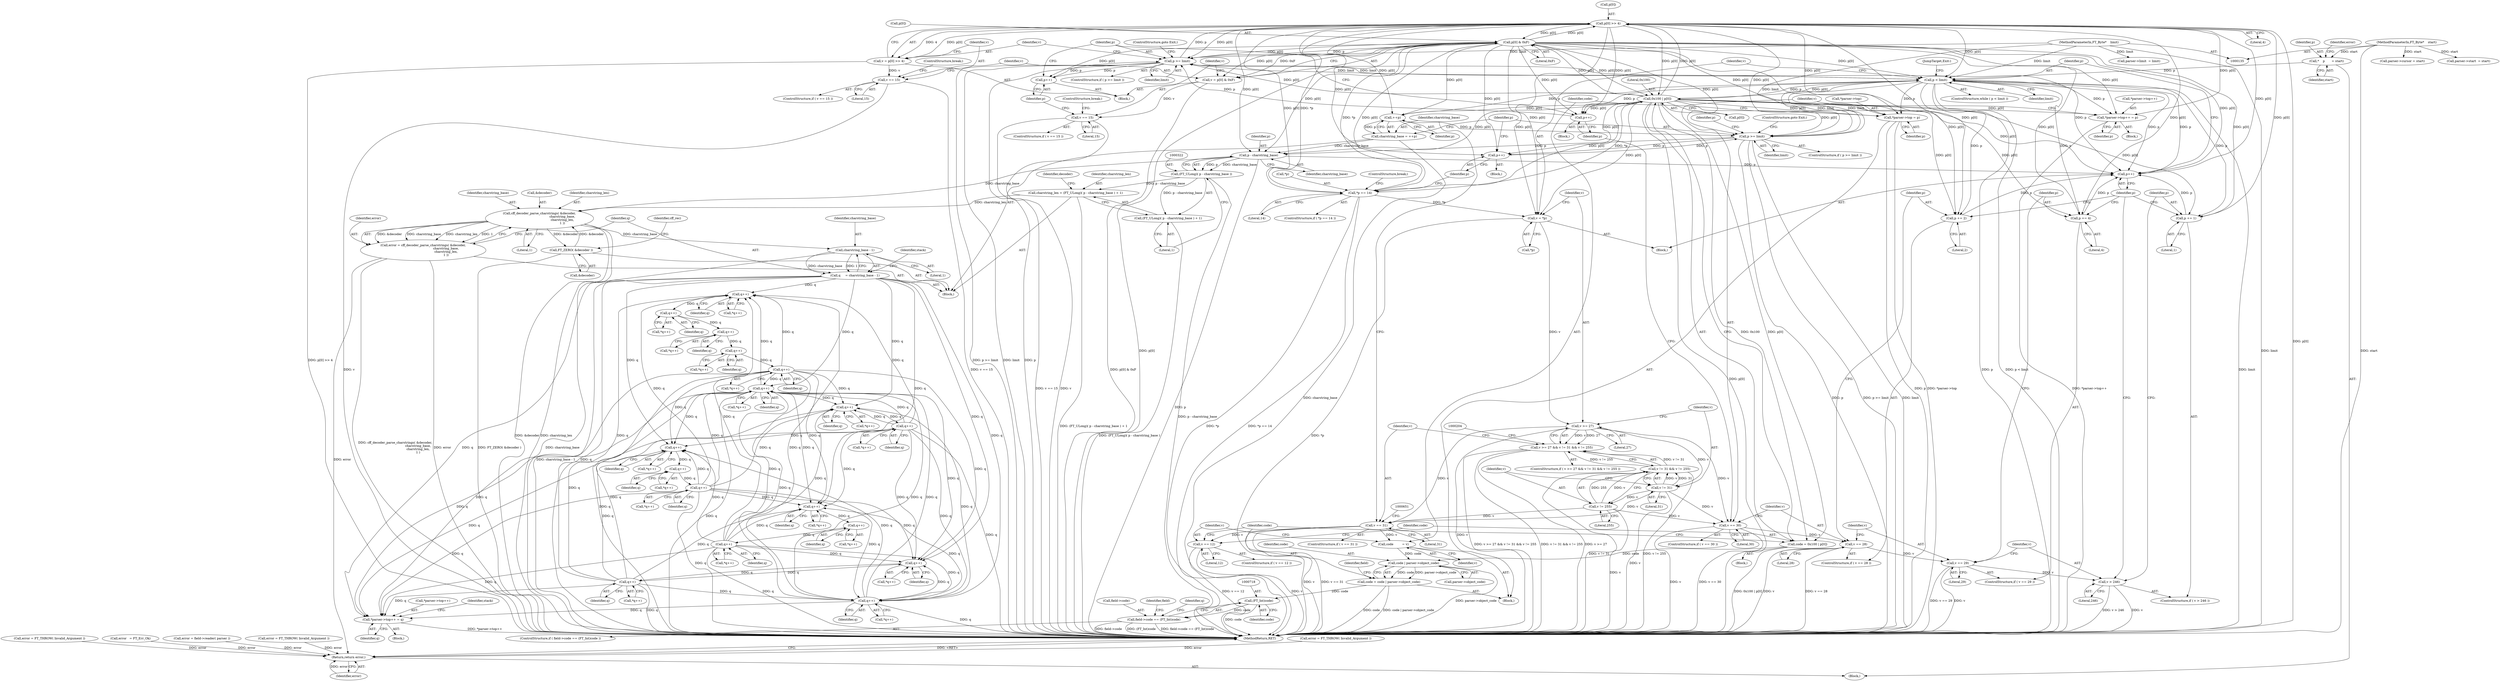 digraph "0_savannah_beecf80a6deecbaf5d264d4f864451bde4fe98b8@pointer" {
"1000239" [label="(Call,p[0] >> 4)"];
"1000251" [label="(Call,p[0] & 0xF)"];
"1000239" [label="(Call,p[0] >> 4)"];
"1000233" [label="(Call,p >= limit)"];
"1000261" [label="(Call,p++)"];
"1000690" [label="(Call,0x100 | p[0])"];
"1000311" [label="(Call,*p == 14)"];
"1000179" [label="(Call,p < limit)"];
"1000141" [label="(Call,*    p       = start)"];
"1000137" [label="(MethodParameterIn,FT_Byte*    start)"];
"1001003" [label="(Call,p++)"];
"1000284" [label="(Call,p += 1)"];
"1000268" [label="(Call,p += 2)"];
"1000323" [label="(Call,p - charstring_base)"];
"1000306" [label="(Call,p >= limit)"];
"1000301" [label="(Call,++p)"];
"1000316" [label="(Call,p++)"];
"1000138" [label="(MethodParameterIn,FT_Byte*    limit)"];
"1000299" [label="(Call,charstring_base = ++p)"];
"1000276" [label="(Call,p += 4)"];
"1000228" [label="(Call,p++)"];
"1000216" [label="(Call,*parser->top++ = p)"];
"1000184" [label="(Call,v = *p)"];
"1000190" [label="(Call,v >= 27)"];
"1000189" [label="(Call,v >= 27 && v != 31 && v != 255)"];
"1000194" [label="(Call,v != 31)"];
"1000193" [label="(Call,v != 31 && v != 255)"];
"1000197" [label="(Call,v != 255)"];
"1000224" [label="(Call,v == 30)"];
"1000265" [label="(Call,v == 28)"];
"1000273" [label="(Call,v == 29)"];
"1000281" [label="(Call,v > 246)"];
"1000289" [label="(Call,v == 31)"];
"1000680" [label="(Call,code         = v)"];
"1000697" [label="(Call,code | parser->object_code)"];
"1000695" [label="(Call,code = code | parser->object_code)"];
"1000717" [label="(Call,(FT_Int)code)"];
"1000713" [label="(Call,field->code == (FT_Int)code)"];
"1000684" [label="(Call,v == 12)"];
"1000237" [label="(Call,v = p[0] >> 4)"];
"1000245" [label="(Call,v == 15)"];
"1000249" [label="(Call,v = p[0] & 0xF)"];
"1000257" [label="(Call,v == 15)"];
"1000321" [label="(Call,(FT_ULong)( p - charstring_base ))"];
"1000318" [label="(Call,charstring_len = (FT_ULong)( p - charstring_base ) + 1)"];
"1000363" [label="(Call,cff_decoder_parse_charstrings( &decoder,\n                                               charstring_base,\n                                               charstring_len,\n                                               1 ))"];
"1000327" [label="(Call,FT_ZERO( &decoder ))"];
"1000361" [label="(Call,error = cff_decoder_parse_charstrings( &decoder,\n                                               charstring_base,\n                                               charstring_len,\n                                               1 ))"];
"1001006" [label="(Return,return error;)"];
"1000371" [label="(Call,charstring_base - 1)"];
"1000369" [label="(Call,q     = charstring_base - 1)"];
"1000403" [label="(Call,*parser->top++ = q)"];
"1000452" [label="(Call,q++)"];
"1000457" [label="(Call,q++)"];
"1000466" [label="(Call,q++)"];
"1000475" [label="(Call,q++)"];
"1000484" [label="(Call,q++)"];
"1000503" [label="(Call,q++)"];
"1000518" [label="(Call,q++)"];
"1000531" [label="(Call,q++)"];
"1000550" [label="(Call,q++)"];
"1000555" [label="(Call,q++)"];
"1000564" [label="(Call,q++)"];
"1000579" [label="(Call,q++)"];
"1000594" [label="(Call,q++)"];
"1000607" [label="(Call,q++)"];
"1000620" [label="(Call,q++)"];
"1000625" [label="(Call,q++)"];
"1000634" [label="(Call,q++)"];
"1000320" [label="(Call,(FT_ULong)( p - charstring_base ) + 1)"];
"1000674" [label="(Call,*parser->top = p)"];
"1000688" [label="(Call,code = 0x100 | p[0])"];
"1000249" [label="(Call,v = p[0] & 0xF)"];
"1000189" [label="(Call,v >= 27 && v != 31 && v != 255)"];
"1000265" [label="(Call,v == 28)"];
"1000519" [label="(Identifier,q)"];
"1000326" [label="(Literal,1)"];
"1000274" [label="(Identifier,v)"];
"1000453" [label="(Identifier,q)"];
"1000699" [label="(Call,parser->object_code)"];
"1000681" [label="(Identifier,code)"];
"1001007" [label="(Identifier,error)"];
"1000308" [label="(Identifier,limit)"];
"1000199" [label="(Literal,255)"];
"1000243" [label="(Literal,4)"];
"1000235" [label="(Identifier,limit)"];
"1000197" [label="(Call,v != 255)"];
"1000288" [label="(ControlStructure,if ( v == 31 ))"];
"1000371" [label="(Call,charstring_base - 1)"];
"1000375" [label="(Identifier,stack)"];
"1000286" [label="(Literal,1)"];
"1000180" [label="(Identifier,p)"];
"1000595" [label="(Identifier,q)"];
"1000475" [label="(Call,q++)"];
"1000551" [label="(Identifier,q)"];
"1000451" [label="(Call,*q++)"];
"1000680" [label="(Call,code         = v)"];
"1000686" [label="(Literal,12)"];
"1000362" [label="(Identifier,error)"];
"1000363" [label="(Call,cff_decoder_parse_charstrings( &decoder,\n                                               charstring_base,\n                                               charstring_len,\n                                               1 ))"];
"1000191" [label="(Identifier,v)"];
"1000304" [label="(Block,)"];
"1000555" [label="(Call,q++)"];
"1000137" [label="(MethodParameterIn,FT_Byte*    start)"];
"1000684" [label="(Call,v == 12)"];
"1000691" [label="(Literal,0x100)"];
"1000635" [label="(Identifier,q)"];
"1000485" [label="(Identifier,q)"];
"1000675" [label="(Call,*parser->top)"];
"1000713" [label="(Call,field->code == (FT_Int)code)"];
"1000532" [label="(Identifier,q)"];
"1000313" [label="(Identifier,p)"];
"1000594" [label="(Call,q++)"];
"1000403" [label="(Call,*parser->top++ = q)"];
"1000139" [label="(Block,)"];
"1000608" [label="(Identifier,q)"];
"1000712" [label="(ControlStructure,if ( field->code == (FT_Int)code ))"];
"1000688" [label="(Call,code = 0x100 | p[0])"];
"1000314" [label="(Literal,14)"];
"1000309" [label="(ControlStructure,goto Exit;)"];
"1000517" [label="(Call,*q++)"];
"1000188" [label="(ControlStructure,if ( v >= 27 && v != 31 && v != 255 ))"];
"1000290" [label="(Identifier,v)"];
"1000285" [label="(Identifier,p)"];
"1000361" [label="(Call,error = cff_decoder_parse_charstrings( &decoder,\n                                               charstring_base,\n                                               charstring_len,\n                                               1 ))"];
"1000226" [label="(Literal,30)"];
"1000307" [label="(Identifier,p)"];
"1000466" [label="(Call,q++)"];
"1000625" [label="(Call,q++)"];
"1000683" [label="(ControlStructure,if ( v == 12 ))"];
"1000277" [label="(Identifier,p)"];
"1000502" [label="(Call,*q++)"];
"1000504" [label="(Identifier,q)"];
"1000530" [label="(Call,*q++)"];
"1000620" [label="(Call,q++)"];
"1000182" [label="(Block,)"];
"1000302" [label="(Identifier,p)"];
"1000179" [label="(Call,p < limit)"];
"1000634" [label="(Call,q++)"];
"1000232" [label="(ControlStructure,if ( p >= limit ))"];
"1000266" [label="(Identifier,v)"];
"1000565" [label="(Identifier,q)"];
"1000275" [label="(Literal,29)"];
"1000256" [label="(ControlStructure,if ( v == 15 ))"];
"1000311" [label="(Call,*p == 14)"];
"1000236" [label="(ControlStructure,goto Exit;)"];
"1000178" [label="(ControlStructure,while ( p < limit ))"];
"1000413" [label="(Identifier,stack)"];
"1000319" [label="(Identifier,charstring_len)"];
"1000255" [label="(Literal,0xF)"];
"1000323" [label="(Call,p - charstring_base)"];
"1000173" [label="(Call,parser->cursor = start)"];
"1001009" [label="(Call,error = FT_THROW( Invalid_Argument ))"];
"1000531" [label="(Call,q++)"];
"1000483" [label="(Call,*q++)"];
"1001026" [label="(MethodReturn,RET)"];
"1000370" [label="(Identifier,q)"];
"1000687" [label="(Block,)"];
"1000227" [label="(Block,)"];
"1000216" [label="(Call,*parser->top++ = p)"];
"1000200" [label="(Block,)"];
"1000366" [label="(Identifier,charstring_base)"];
"1000550" [label="(Call,q++)"];
"1000246" [label="(Identifier,v)"];
"1000238" [label="(Identifier,v)"];
"1000224" [label="(Call,v == 30)"];
"1000231" [label="(Block,)"];
"1000222" [label="(Identifier,p)"];
"1000217" [label="(Call,*parser->top++)"];
"1000259" [label="(Literal,15)"];
"1000607" [label="(Call,q++)"];
"1000633" [label="(Call,*q++)"];
"1000697" [label="(Call,code | parser->object_code)"];
"1000280" [label="(ControlStructure,if ( v > 246 ))"];
"1000674" [label="(Call,*parser->top = p)"];
"1000682" [label="(Identifier,v)"];
"1000234" [label="(Identifier,p)"];
"1000329" [label="(Identifier,decoder)"];
"1000719" [label="(Identifier,code)"];
"1000593" [label="(Call,*q++)"];
"1000143" [label="(Identifier,start)"];
"1000710" [label="(Identifier,field)"];
"1000373" [label="(Literal,1)"];
"1000474" [label="(Call,*q++)"];
"1000292" [label="(Block,)"];
"1000695" [label="(Call,code = code | parser->object_code)"];
"1000324" [label="(Identifier,p)"];
"1001005" [label="(JumpTarget,Exit:)"];
"1000268" [label="(Call,p += 2)"];
"1000385" [label="(Block,)"];
"1000184" [label="(Call,v = *p)"];
"1000644" [label="(Block,)"];
"1000312" [label="(Call,*p)"];
"1000142" [label="(Identifier,p)"];
"1000580" [label="(Identifier,q)"];
"1000690" [label="(Call,0x100 | p[0])"];
"1000685" [label="(Identifier,v)"];
"1000244" [label="(ControlStructure,if ( v == 15 ))"];
"1000368" [label="(Literal,1)"];
"1000315" [label="(ControlStructure,break;)"];
"1000299" [label="(Call,charstring_base = ++p)"];
"1000237" [label="(Call,v = p[0] >> 4)"];
"1000332" [label="(Identifier,cff_rec)"];
"1000264" [label="(ControlStructure,if ( v == 28 ))"];
"1000579" [label="(Call,q++)"];
"1000696" [label="(Identifier,code)"];
"1000692" [label="(Call,p[0])"];
"1001004" [label="(Identifier,p)"];
"1000270" [label="(Literal,2)"];
"1000325" [label="(Identifier,charstring_base)"];
"1000564" [label="(Call,q++)"];
"1001015" [label="(Call,error = FT_THROW( Invalid_Argument ))"];
"1000578" [label="(Call,*q++)"];
"1000240" [label="(Call,p[0])"];
"1000141" [label="(Call,*    p       = start)"];
"1000193" [label="(Call,v != 31 && v != 255)"];
"1000276" [label="(Call,p += 4)"];
"1000328" [label="(Call,&decoder)"];
"1000300" [label="(Identifier,charstring_base)"];
"1000190" [label="(Call,v >= 27)"];
"1000186" [label="(Call,*p)"];
"1000320" [label="(Call,(FT_ULong)( p - charstring_base ) + 1)"];
"1000724" [label="(Identifier,q)"];
"1000257" [label="(Call,v == 15)"];
"1000457" [label="(Call,q++)"];
"1000272" [label="(ControlStructure,if ( v == 29 ))"];
"1000704" [label="(Identifier,field)"];
"1000626" [label="(Identifier,q)"];
"1000198" [label="(Identifier,v)"];
"1000239" [label="(Call,p[0] >> 4)"];
"1000192" [label="(Literal,27)"];
"1000310" [label="(ControlStructure,if ( *p == 14 ))"];
"1000195" [label="(Identifier,v)"];
"1001003" [label="(Call,p++)"];
"1000317" [label="(Identifier,p)"];
"1000185" [label="(Identifier,v)"];
"1000364" [label="(Call,&decoder)"];
"1000252" [label="(Call,p[0])"];
"1000233" [label="(Call,p >= limit)"];
"1000717" [label="(Call,(FT_Int)code)"];
"1000689" [label="(Identifier,code)"];
"1000316" [label="(Call,p++)"];
"1000248" [label="(ControlStructure,break;)"];
"1000624" [label="(Call,*q++)"];
"1000549" [label="(Call,*q++)"];
"1000146" [label="(Identifier,error)"];
"1000619" [label="(Call,*q++)"];
"1000305" [label="(ControlStructure,if ( p >= limit ))"];
"1000327" [label="(Call,FT_ZERO( &decoder ))"];
"1000452" [label="(Call,q++)"];
"1000503" [label="(Call,q++)"];
"1000556" [label="(Identifier,q)"];
"1000456" [label="(Call,*q++)"];
"1000283" [label="(Literal,246)"];
"1000247" [label="(Literal,15)"];
"1000476" [label="(Identifier,q)"];
"1000563" [label="(Call,*q++)"];
"1000138" [label="(MethodParameterIn,FT_Byte*    limit)"];
"1000267" [label="(Literal,28)"];
"1000145" [label="(Call,error   = FT_Err_Ok)"];
"1000291" [label="(Literal,31)"];
"1000163" [label="(Call,parser->start  = start)"];
"1000465" [label="(Call,*q++)"];
"1000223" [label="(ControlStructure,if ( v == 30 ))"];
"1000278" [label="(Literal,4)"];
"1000251" [label="(Call,p[0] & 0xF)"];
"1000554" [label="(Call,*q++)"];
"1000194" [label="(Call,v != 31)"];
"1000196" [label="(Literal,31)"];
"1000225" [label="(Identifier,v)"];
"1000714" [label="(Call,field->code)"];
"1000369" [label="(Call,q     = charstring_base - 1)"];
"1000284" [label="(Call,p += 1)"];
"1000258" [label="(Identifier,v)"];
"1001006" [label="(Return,return error;)"];
"1000260" [label="(ControlStructure,break;)"];
"1000262" [label="(Identifier,p)"];
"1000168" [label="(Call,parser->limit  = limit)"];
"1000301" [label="(Call,++p)"];
"1000318" [label="(Call,charstring_len = (FT_ULong)( p - charstring_base ) + 1)"];
"1000281" [label="(Call,v > 246)"];
"1000621" [label="(Identifier,q)"];
"1000679" [label="(Identifier,p)"];
"1000306" [label="(Call,p >= limit)"];
"1000269" [label="(Identifier,p)"];
"1000367" [label="(Identifier,charstring_len)"];
"1000282" [label="(Identifier,v)"];
"1000467" [label="(Identifier,q)"];
"1000698" [label="(Identifier,code)"];
"1000228" [label="(Call,p++)"];
"1000273" [label="(Call,v == 29)"];
"1000606" [label="(Call,*q++)"];
"1000289" [label="(Call,v == 31)"];
"1000372" [label="(Identifier,charstring_base)"];
"1000458" [label="(Identifier,q)"];
"1000261" [label="(Call,p++)"];
"1000181" [label="(Identifier,limit)"];
"1000321" [label="(Call,(FT_ULong)( p - charstring_base ))"];
"1000245" [label="(Call,v == 15)"];
"1000404" [label="(Call,*parser->top++)"];
"1000518" [label="(Call,q++)"];
"1000250" [label="(Identifier,v)"];
"1000981" [label="(Call,error = field->reader( parser ))"];
"1000484" [label="(Call,q++)"];
"1001021" [label="(Call,error = FT_THROW( Invalid_Argument ))"];
"1000409" [label="(Identifier,q)"];
"1000229" [label="(Identifier,p)"];
"1000239" -> "1000237"  [label="AST: "];
"1000239" -> "1000243"  [label="CFG: "];
"1000240" -> "1000239"  [label="AST: "];
"1000243" -> "1000239"  [label="AST: "];
"1000237" -> "1000239"  [label="CFG: "];
"1000239" -> "1001026"  [label="DDG: p[0]"];
"1000239" -> "1000179"  [label="DDG: p[0]"];
"1000239" -> "1000184"  [label="DDG: p[0]"];
"1000239" -> "1000216"  [label="DDG: p[0]"];
"1000239" -> "1000228"  [label="DDG: p[0]"];
"1000239" -> "1000233"  [label="DDG: p[0]"];
"1000239" -> "1000237"  [label="DDG: p[0]"];
"1000239" -> "1000237"  [label="DDG: 4"];
"1000251" -> "1000239"  [label="DDG: p[0]"];
"1000233" -> "1000239"  [label="DDG: p"];
"1000690" -> "1000239"  [label="DDG: p[0]"];
"1000311" -> "1000239"  [label="DDG: *p"];
"1000239" -> "1000251"  [label="DDG: p[0]"];
"1000239" -> "1000268"  [label="DDG: p[0]"];
"1000239" -> "1000276"  [label="DDG: p[0]"];
"1000239" -> "1000284"  [label="DDG: p[0]"];
"1000239" -> "1000301"  [label="DDG: p[0]"];
"1000239" -> "1000306"  [label="DDG: p[0]"];
"1000239" -> "1000311"  [label="DDG: p[0]"];
"1000239" -> "1000316"  [label="DDG: p[0]"];
"1000239" -> "1000323"  [label="DDG: p[0]"];
"1000239" -> "1000674"  [label="DDG: p[0]"];
"1000239" -> "1000690"  [label="DDG: p[0]"];
"1000239" -> "1001003"  [label="DDG: p[0]"];
"1000251" -> "1000249"  [label="AST: "];
"1000251" -> "1000255"  [label="CFG: "];
"1000252" -> "1000251"  [label="AST: "];
"1000255" -> "1000251"  [label="AST: "];
"1000249" -> "1000251"  [label="CFG: "];
"1000251" -> "1001026"  [label="DDG: p[0]"];
"1000251" -> "1000179"  [label="DDG: p[0]"];
"1000251" -> "1000184"  [label="DDG: p[0]"];
"1000251" -> "1000216"  [label="DDG: p[0]"];
"1000251" -> "1000228"  [label="DDG: p[0]"];
"1000251" -> "1000233"  [label="DDG: p[0]"];
"1000251" -> "1000249"  [label="DDG: p[0]"];
"1000251" -> "1000249"  [label="DDG: 0xF"];
"1000233" -> "1000251"  [label="DDG: p"];
"1000311" -> "1000251"  [label="DDG: *p"];
"1000690" -> "1000251"  [label="DDG: p[0]"];
"1000251" -> "1000261"  [label="DDG: p[0]"];
"1000251" -> "1000268"  [label="DDG: p[0]"];
"1000251" -> "1000276"  [label="DDG: p[0]"];
"1000251" -> "1000284"  [label="DDG: p[0]"];
"1000251" -> "1000301"  [label="DDG: p[0]"];
"1000251" -> "1000306"  [label="DDG: p[0]"];
"1000251" -> "1000311"  [label="DDG: p[0]"];
"1000251" -> "1000316"  [label="DDG: p[0]"];
"1000251" -> "1000323"  [label="DDG: p[0]"];
"1000251" -> "1000674"  [label="DDG: p[0]"];
"1000251" -> "1000690"  [label="DDG: p[0]"];
"1000251" -> "1001003"  [label="DDG: p[0]"];
"1000233" -> "1000232"  [label="AST: "];
"1000233" -> "1000235"  [label="CFG: "];
"1000234" -> "1000233"  [label="AST: "];
"1000235" -> "1000233"  [label="AST: "];
"1000236" -> "1000233"  [label="CFG: "];
"1000238" -> "1000233"  [label="CFG: "];
"1000233" -> "1001026"  [label="DDG: p >= limit"];
"1000233" -> "1001026"  [label="DDG: limit"];
"1000233" -> "1001026"  [label="DDG: p"];
"1000233" -> "1000179"  [label="DDG: limit"];
"1000261" -> "1000233"  [label="DDG: p"];
"1000690" -> "1000233"  [label="DDG: p[0]"];
"1000228" -> "1000233"  [label="DDG: p"];
"1000179" -> "1000233"  [label="DDG: limit"];
"1000138" -> "1000233"  [label="DDG: limit"];
"1000233" -> "1000261"  [label="DDG: p"];
"1000233" -> "1001003"  [label="DDG: p"];
"1000261" -> "1000231"  [label="AST: "];
"1000261" -> "1000262"  [label="CFG: "];
"1000262" -> "1000261"  [label="AST: "];
"1000234" -> "1000261"  [label="CFG: "];
"1000690" -> "1000688"  [label="AST: "];
"1000690" -> "1000692"  [label="CFG: "];
"1000691" -> "1000690"  [label="AST: "];
"1000692" -> "1000690"  [label="AST: "];
"1000688" -> "1000690"  [label="CFG: "];
"1000690" -> "1001026"  [label="DDG: p[0]"];
"1000690" -> "1000179"  [label="DDG: p[0]"];
"1000690" -> "1000184"  [label="DDG: p[0]"];
"1000690" -> "1000216"  [label="DDG: p[0]"];
"1000690" -> "1000228"  [label="DDG: p[0]"];
"1000690" -> "1000268"  [label="DDG: p[0]"];
"1000690" -> "1000276"  [label="DDG: p[0]"];
"1000690" -> "1000284"  [label="DDG: p[0]"];
"1000690" -> "1000301"  [label="DDG: p[0]"];
"1000690" -> "1000306"  [label="DDG: p[0]"];
"1000690" -> "1000311"  [label="DDG: p[0]"];
"1000690" -> "1000316"  [label="DDG: p[0]"];
"1000690" -> "1000323"  [label="DDG: p[0]"];
"1000690" -> "1000674"  [label="DDG: p[0]"];
"1000690" -> "1000688"  [label="DDG: 0x100"];
"1000690" -> "1000688"  [label="DDG: p[0]"];
"1000311" -> "1000690"  [label="DDG: *p"];
"1000179" -> "1000690"  [label="DDG: p"];
"1000690" -> "1001003"  [label="DDG: p[0]"];
"1000311" -> "1000310"  [label="AST: "];
"1000311" -> "1000314"  [label="CFG: "];
"1000312" -> "1000311"  [label="AST: "];
"1000314" -> "1000311"  [label="AST: "];
"1000315" -> "1000311"  [label="CFG: "];
"1000317" -> "1000311"  [label="CFG: "];
"1000311" -> "1001026"  [label="DDG: *p"];
"1000311" -> "1001026"  [label="DDG: *p == 14"];
"1000311" -> "1000184"  [label="DDG: *p"];
"1000179" -> "1000178"  [label="AST: "];
"1000179" -> "1000181"  [label="CFG: "];
"1000180" -> "1000179"  [label="AST: "];
"1000181" -> "1000179"  [label="AST: "];
"1000185" -> "1000179"  [label="CFG: "];
"1001005" -> "1000179"  [label="CFG: "];
"1000179" -> "1001026"  [label="DDG: p < limit"];
"1000179" -> "1001026"  [label="DDG: limit"];
"1000179" -> "1001026"  [label="DDG: p"];
"1000141" -> "1000179"  [label="DDG: p"];
"1001003" -> "1000179"  [label="DDG: p"];
"1000306" -> "1000179"  [label="DDG: limit"];
"1000138" -> "1000179"  [label="DDG: limit"];
"1000179" -> "1000216"  [label="DDG: p"];
"1000179" -> "1000228"  [label="DDG: p"];
"1000179" -> "1000268"  [label="DDG: p"];
"1000179" -> "1000276"  [label="DDG: p"];
"1000179" -> "1000284"  [label="DDG: p"];
"1000179" -> "1000301"  [label="DDG: p"];
"1000179" -> "1000306"  [label="DDG: limit"];
"1000179" -> "1000674"  [label="DDG: p"];
"1000179" -> "1001003"  [label="DDG: p"];
"1000141" -> "1000139"  [label="AST: "];
"1000141" -> "1000143"  [label="CFG: "];
"1000142" -> "1000141"  [label="AST: "];
"1000143" -> "1000141"  [label="AST: "];
"1000146" -> "1000141"  [label="CFG: "];
"1000137" -> "1000141"  [label="DDG: start"];
"1000137" -> "1000135"  [label="AST: "];
"1000137" -> "1001026"  [label="DDG: start"];
"1000137" -> "1000163"  [label="DDG: start"];
"1000137" -> "1000173"  [label="DDG: start"];
"1001003" -> "1000182"  [label="AST: "];
"1001003" -> "1001004"  [label="CFG: "];
"1001004" -> "1001003"  [label="AST: "];
"1000180" -> "1001003"  [label="CFG: "];
"1000284" -> "1001003"  [label="DDG: p"];
"1000268" -> "1001003"  [label="DDG: p"];
"1000323" -> "1001003"  [label="DDG: p"];
"1000276" -> "1001003"  [label="DDG: p"];
"1000284" -> "1000280"  [label="AST: "];
"1000284" -> "1000286"  [label="CFG: "];
"1000285" -> "1000284"  [label="AST: "];
"1000286" -> "1000284"  [label="AST: "];
"1001004" -> "1000284"  [label="CFG: "];
"1000268" -> "1000264"  [label="AST: "];
"1000268" -> "1000270"  [label="CFG: "];
"1000269" -> "1000268"  [label="AST: "];
"1000270" -> "1000268"  [label="AST: "];
"1001004" -> "1000268"  [label="CFG: "];
"1000323" -> "1000321"  [label="AST: "];
"1000323" -> "1000325"  [label="CFG: "];
"1000324" -> "1000323"  [label="AST: "];
"1000325" -> "1000323"  [label="AST: "];
"1000321" -> "1000323"  [label="CFG: "];
"1000323" -> "1001026"  [label="DDG: p"];
"1000323" -> "1000321"  [label="DDG: p"];
"1000323" -> "1000321"  [label="DDG: charstring_base"];
"1000306" -> "1000323"  [label="DDG: p"];
"1000299" -> "1000323"  [label="DDG: charstring_base"];
"1000323" -> "1000363"  [label="DDG: charstring_base"];
"1000306" -> "1000305"  [label="AST: "];
"1000306" -> "1000308"  [label="CFG: "];
"1000307" -> "1000306"  [label="AST: "];
"1000308" -> "1000306"  [label="AST: "];
"1000309" -> "1000306"  [label="CFG: "];
"1000313" -> "1000306"  [label="CFG: "];
"1000306" -> "1001026"  [label="DDG: p"];
"1000306" -> "1001026"  [label="DDG: p >= limit"];
"1000306" -> "1001026"  [label="DDG: limit"];
"1000301" -> "1000306"  [label="DDG: p"];
"1000316" -> "1000306"  [label="DDG: p"];
"1000138" -> "1000306"  [label="DDG: limit"];
"1000306" -> "1000316"  [label="DDG: p"];
"1000301" -> "1000299"  [label="AST: "];
"1000301" -> "1000302"  [label="CFG: "];
"1000302" -> "1000301"  [label="AST: "];
"1000299" -> "1000301"  [label="CFG: "];
"1000301" -> "1000299"  [label="DDG: p"];
"1000316" -> "1000304"  [label="AST: "];
"1000316" -> "1000317"  [label="CFG: "];
"1000317" -> "1000316"  [label="AST: "];
"1000307" -> "1000316"  [label="CFG: "];
"1000138" -> "1000135"  [label="AST: "];
"1000138" -> "1001026"  [label="DDG: limit"];
"1000138" -> "1000168"  [label="DDG: limit"];
"1000299" -> "1000292"  [label="AST: "];
"1000300" -> "1000299"  [label="AST: "];
"1000307" -> "1000299"  [label="CFG: "];
"1000299" -> "1001026"  [label="DDG: charstring_base"];
"1000276" -> "1000272"  [label="AST: "];
"1000276" -> "1000278"  [label="CFG: "];
"1000277" -> "1000276"  [label="AST: "];
"1000278" -> "1000276"  [label="AST: "];
"1001004" -> "1000276"  [label="CFG: "];
"1000228" -> "1000227"  [label="AST: "];
"1000228" -> "1000229"  [label="CFG: "];
"1000229" -> "1000228"  [label="AST: "];
"1000234" -> "1000228"  [label="CFG: "];
"1000216" -> "1000200"  [label="AST: "];
"1000216" -> "1000222"  [label="CFG: "];
"1000217" -> "1000216"  [label="AST: "];
"1000222" -> "1000216"  [label="AST: "];
"1000225" -> "1000216"  [label="CFG: "];
"1000216" -> "1001026"  [label="DDG: *parser->top++"];
"1000184" -> "1000182"  [label="AST: "];
"1000184" -> "1000186"  [label="CFG: "];
"1000185" -> "1000184"  [label="AST: "];
"1000186" -> "1000184"  [label="AST: "];
"1000191" -> "1000184"  [label="CFG: "];
"1000184" -> "1001026"  [label="DDG: *p"];
"1000184" -> "1000190"  [label="DDG: v"];
"1000190" -> "1000189"  [label="AST: "];
"1000190" -> "1000192"  [label="CFG: "];
"1000191" -> "1000190"  [label="AST: "];
"1000192" -> "1000190"  [label="AST: "];
"1000195" -> "1000190"  [label="CFG: "];
"1000189" -> "1000190"  [label="CFG: "];
"1000190" -> "1001026"  [label="DDG: v"];
"1000190" -> "1000189"  [label="DDG: v"];
"1000190" -> "1000189"  [label="DDG: 27"];
"1000190" -> "1000194"  [label="DDG: v"];
"1000190" -> "1000224"  [label="DDG: v"];
"1000190" -> "1000289"  [label="DDG: v"];
"1000189" -> "1000188"  [label="AST: "];
"1000189" -> "1000193"  [label="CFG: "];
"1000193" -> "1000189"  [label="AST: "];
"1000204" -> "1000189"  [label="CFG: "];
"1000290" -> "1000189"  [label="CFG: "];
"1000189" -> "1001026"  [label="DDG: v >= 27"];
"1000189" -> "1001026"  [label="DDG: v >= 27 && v != 31 && v != 255"];
"1000189" -> "1001026"  [label="DDG: v != 31 && v != 255"];
"1000193" -> "1000189"  [label="DDG: v != 31"];
"1000193" -> "1000189"  [label="DDG: v != 255"];
"1000194" -> "1000193"  [label="AST: "];
"1000194" -> "1000196"  [label="CFG: "];
"1000195" -> "1000194"  [label="AST: "];
"1000196" -> "1000194"  [label="AST: "];
"1000198" -> "1000194"  [label="CFG: "];
"1000193" -> "1000194"  [label="CFG: "];
"1000194" -> "1001026"  [label="DDG: v"];
"1000194" -> "1000193"  [label="DDG: v"];
"1000194" -> "1000193"  [label="DDG: 31"];
"1000194" -> "1000197"  [label="DDG: v"];
"1000194" -> "1000224"  [label="DDG: v"];
"1000194" -> "1000289"  [label="DDG: v"];
"1000193" -> "1000197"  [label="CFG: "];
"1000197" -> "1000193"  [label="AST: "];
"1000193" -> "1001026"  [label="DDG: v != 31"];
"1000193" -> "1001026"  [label="DDG: v != 255"];
"1000197" -> "1000193"  [label="DDG: v"];
"1000197" -> "1000193"  [label="DDG: 255"];
"1000197" -> "1000199"  [label="CFG: "];
"1000198" -> "1000197"  [label="AST: "];
"1000199" -> "1000197"  [label="AST: "];
"1000197" -> "1001026"  [label="DDG: v"];
"1000197" -> "1000224"  [label="DDG: v"];
"1000197" -> "1000289"  [label="DDG: v"];
"1000224" -> "1000223"  [label="AST: "];
"1000224" -> "1000226"  [label="CFG: "];
"1000225" -> "1000224"  [label="AST: "];
"1000226" -> "1000224"  [label="AST: "];
"1000229" -> "1000224"  [label="CFG: "];
"1000266" -> "1000224"  [label="CFG: "];
"1000224" -> "1001026"  [label="DDG: v"];
"1000224" -> "1001026"  [label="DDG: v == 30"];
"1000224" -> "1000265"  [label="DDG: v"];
"1000265" -> "1000264"  [label="AST: "];
"1000265" -> "1000267"  [label="CFG: "];
"1000266" -> "1000265"  [label="AST: "];
"1000267" -> "1000265"  [label="AST: "];
"1000269" -> "1000265"  [label="CFG: "];
"1000274" -> "1000265"  [label="CFG: "];
"1000265" -> "1001026"  [label="DDG: v == 28"];
"1000265" -> "1001026"  [label="DDG: v"];
"1000265" -> "1000273"  [label="DDG: v"];
"1000273" -> "1000272"  [label="AST: "];
"1000273" -> "1000275"  [label="CFG: "];
"1000274" -> "1000273"  [label="AST: "];
"1000275" -> "1000273"  [label="AST: "];
"1000277" -> "1000273"  [label="CFG: "];
"1000282" -> "1000273"  [label="CFG: "];
"1000273" -> "1001026"  [label="DDG: v"];
"1000273" -> "1001026"  [label="DDG: v == 29"];
"1000273" -> "1000281"  [label="DDG: v"];
"1000281" -> "1000280"  [label="AST: "];
"1000281" -> "1000283"  [label="CFG: "];
"1000282" -> "1000281"  [label="AST: "];
"1000283" -> "1000281"  [label="AST: "];
"1000285" -> "1000281"  [label="CFG: "];
"1001004" -> "1000281"  [label="CFG: "];
"1000281" -> "1001026"  [label="DDG: v"];
"1000281" -> "1001026"  [label="DDG: v > 246"];
"1000289" -> "1000288"  [label="AST: "];
"1000289" -> "1000291"  [label="CFG: "];
"1000290" -> "1000289"  [label="AST: "];
"1000291" -> "1000289"  [label="AST: "];
"1000300" -> "1000289"  [label="CFG: "];
"1000651" -> "1000289"  [label="CFG: "];
"1000289" -> "1001026"  [label="DDG: v"];
"1000289" -> "1001026"  [label="DDG: v == 31"];
"1000289" -> "1000680"  [label="DDG: v"];
"1000289" -> "1000684"  [label="DDG: v"];
"1000680" -> "1000644"  [label="AST: "];
"1000680" -> "1000682"  [label="CFG: "];
"1000681" -> "1000680"  [label="AST: "];
"1000682" -> "1000680"  [label="AST: "];
"1000685" -> "1000680"  [label="CFG: "];
"1000680" -> "1000697"  [label="DDG: code"];
"1000697" -> "1000695"  [label="AST: "];
"1000697" -> "1000699"  [label="CFG: "];
"1000698" -> "1000697"  [label="AST: "];
"1000699" -> "1000697"  [label="AST: "];
"1000695" -> "1000697"  [label="CFG: "];
"1000697" -> "1001026"  [label="DDG: parser->object_code"];
"1000697" -> "1000695"  [label="DDG: code"];
"1000697" -> "1000695"  [label="DDG: parser->object_code"];
"1000688" -> "1000697"  [label="DDG: code"];
"1000695" -> "1000644"  [label="AST: "];
"1000696" -> "1000695"  [label="AST: "];
"1000704" -> "1000695"  [label="CFG: "];
"1000695" -> "1001026"  [label="DDG: code"];
"1000695" -> "1001026"  [label="DDG: code | parser->object_code"];
"1000695" -> "1000717"  [label="DDG: code"];
"1000717" -> "1000713"  [label="AST: "];
"1000717" -> "1000719"  [label="CFG: "];
"1000718" -> "1000717"  [label="AST: "];
"1000719" -> "1000717"  [label="AST: "];
"1000713" -> "1000717"  [label="CFG: "];
"1000717" -> "1001026"  [label="DDG: code"];
"1000717" -> "1000713"  [label="DDG: code"];
"1000713" -> "1000712"  [label="AST: "];
"1000714" -> "1000713"  [label="AST: "];
"1000724" -> "1000713"  [label="CFG: "];
"1000710" -> "1000713"  [label="CFG: "];
"1000713" -> "1001026"  [label="DDG: field->code"];
"1000713" -> "1001026"  [label="DDG: (FT_Int)code"];
"1000713" -> "1001026"  [label="DDG: field->code == (FT_Int)code"];
"1000684" -> "1000683"  [label="AST: "];
"1000684" -> "1000686"  [label="CFG: "];
"1000685" -> "1000684"  [label="AST: "];
"1000686" -> "1000684"  [label="AST: "];
"1000689" -> "1000684"  [label="CFG: "];
"1000696" -> "1000684"  [label="CFG: "];
"1000684" -> "1001026"  [label="DDG: v == 12"];
"1000684" -> "1001026"  [label="DDG: v"];
"1000237" -> "1000231"  [label="AST: "];
"1000238" -> "1000237"  [label="AST: "];
"1000246" -> "1000237"  [label="CFG: "];
"1000237" -> "1001026"  [label="DDG: p[0] >> 4"];
"1000237" -> "1000245"  [label="DDG: v"];
"1000245" -> "1000244"  [label="AST: "];
"1000245" -> "1000247"  [label="CFG: "];
"1000246" -> "1000245"  [label="AST: "];
"1000247" -> "1000245"  [label="AST: "];
"1000248" -> "1000245"  [label="CFG: "];
"1000250" -> "1000245"  [label="CFG: "];
"1000245" -> "1001026"  [label="DDG: v == 15"];
"1000245" -> "1001026"  [label="DDG: v"];
"1000249" -> "1000231"  [label="AST: "];
"1000250" -> "1000249"  [label="AST: "];
"1000258" -> "1000249"  [label="CFG: "];
"1000249" -> "1001026"  [label="DDG: p[0] & 0xF"];
"1000249" -> "1000257"  [label="DDG: v"];
"1000257" -> "1000256"  [label="AST: "];
"1000257" -> "1000259"  [label="CFG: "];
"1000258" -> "1000257"  [label="AST: "];
"1000259" -> "1000257"  [label="AST: "];
"1000260" -> "1000257"  [label="CFG: "];
"1000262" -> "1000257"  [label="CFG: "];
"1000257" -> "1001026"  [label="DDG: v"];
"1000257" -> "1001026"  [label="DDG: v == 15"];
"1000321" -> "1000320"  [label="AST: "];
"1000322" -> "1000321"  [label="AST: "];
"1000326" -> "1000321"  [label="CFG: "];
"1000321" -> "1001026"  [label="DDG: p - charstring_base"];
"1000321" -> "1000318"  [label="DDG: p - charstring_base"];
"1000321" -> "1000320"  [label="DDG: p - charstring_base"];
"1000318" -> "1000292"  [label="AST: "];
"1000318" -> "1000320"  [label="CFG: "];
"1000319" -> "1000318"  [label="AST: "];
"1000320" -> "1000318"  [label="AST: "];
"1000329" -> "1000318"  [label="CFG: "];
"1000318" -> "1001026"  [label="DDG: (FT_ULong)( p - charstring_base ) + 1"];
"1000318" -> "1000363"  [label="DDG: charstring_len"];
"1000363" -> "1000361"  [label="AST: "];
"1000363" -> "1000368"  [label="CFG: "];
"1000364" -> "1000363"  [label="AST: "];
"1000366" -> "1000363"  [label="AST: "];
"1000367" -> "1000363"  [label="AST: "];
"1000368" -> "1000363"  [label="AST: "];
"1000361" -> "1000363"  [label="CFG: "];
"1000363" -> "1001026"  [label="DDG: &decoder"];
"1000363" -> "1001026"  [label="DDG: charstring_len"];
"1000363" -> "1000327"  [label="DDG: &decoder"];
"1000363" -> "1000361"  [label="DDG: &decoder"];
"1000363" -> "1000361"  [label="DDG: charstring_base"];
"1000363" -> "1000361"  [label="DDG: charstring_len"];
"1000363" -> "1000361"  [label="DDG: 1"];
"1000327" -> "1000363"  [label="DDG: &decoder"];
"1000363" -> "1000371"  [label="DDG: charstring_base"];
"1000327" -> "1000292"  [label="AST: "];
"1000327" -> "1000328"  [label="CFG: "];
"1000328" -> "1000327"  [label="AST: "];
"1000332" -> "1000327"  [label="CFG: "];
"1000327" -> "1001026"  [label="DDG: FT_ZERO( &decoder )"];
"1000361" -> "1000292"  [label="AST: "];
"1000362" -> "1000361"  [label="AST: "];
"1000370" -> "1000361"  [label="CFG: "];
"1000361" -> "1001026"  [label="DDG: error"];
"1000361" -> "1001026"  [label="DDG: cff_decoder_parse_charstrings( &decoder,\n                                               charstring_base,\n                                               charstring_len,\n                                               1 )"];
"1000361" -> "1001006"  [label="DDG: error"];
"1001006" -> "1000139"  [label="AST: "];
"1001006" -> "1001007"  [label="CFG: "];
"1001007" -> "1001006"  [label="AST: "];
"1001026" -> "1001006"  [label="CFG: "];
"1001006" -> "1001026"  [label="DDG: <RET>"];
"1001007" -> "1001006"  [label="DDG: error"];
"1000981" -> "1001006"  [label="DDG: error"];
"1001015" -> "1001006"  [label="DDG: error"];
"1000145" -> "1001006"  [label="DDG: error"];
"1001009" -> "1001006"  [label="DDG: error"];
"1001021" -> "1001006"  [label="DDG: error"];
"1000371" -> "1000369"  [label="AST: "];
"1000371" -> "1000373"  [label="CFG: "];
"1000372" -> "1000371"  [label="AST: "];
"1000373" -> "1000371"  [label="AST: "];
"1000369" -> "1000371"  [label="CFG: "];
"1000371" -> "1001026"  [label="DDG: charstring_base"];
"1000371" -> "1000369"  [label="DDG: charstring_base"];
"1000371" -> "1000369"  [label="DDG: 1"];
"1000369" -> "1000292"  [label="AST: "];
"1000370" -> "1000369"  [label="AST: "];
"1000375" -> "1000369"  [label="CFG: "];
"1000369" -> "1001026"  [label="DDG: q"];
"1000369" -> "1001026"  [label="DDG: charstring_base - 1"];
"1000369" -> "1000403"  [label="DDG: q"];
"1000369" -> "1000452"  [label="DDG: q"];
"1000369" -> "1000503"  [label="DDG: q"];
"1000369" -> "1000518"  [label="DDG: q"];
"1000369" -> "1000550"  [label="DDG: q"];
"1000369" -> "1000579"  [label="DDG: q"];
"1000369" -> "1000594"  [label="DDG: q"];
"1000369" -> "1000620"  [label="DDG: q"];
"1000403" -> "1000385"  [label="AST: "];
"1000403" -> "1000409"  [label="CFG: "];
"1000404" -> "1000403"  [label="AST: "];
"1000409" -> "1000403"  [label="AST: "];
"1000413" -> "1000403"  [label="CFG: "];
"1000403" -> "1001026"  [label="DDG: *parser->top++"];
"1000579" -> "1000403"  [label="DDG: q"];
"1000607" -> "1000403"  [label="DDG: q"];
"1000634" -> "1000403"  [label="DDG: q"];
"1000564" -> "1000403"  [label="DDG: q"];
"1000503" -> "1000403"  [label="DDG: q"];
"1000531" -> "1000403"  [label="DDG: q"];
"1000484" -> "1000403"  [label="DDG: q"];
"1000452" -> "1000451"  [label="AST: "];
"1000452" -> "1000453"  [label="CFG: "];
"1000453" -> "1000452"  [label="AST: "];
"1000451" -> "1000452"  [label="CFG: "];
"1000579" -> "1000452"  [label="DDG: q"];
"1000607" -> "1000452"  [label="DDG: q"];
"1000634" -> "1000452"  [label="DDG: q"];
"1000564" -> "1000452"  [label="DDG: q"];
"1000503" -> "1000452"  [label="DDG: q"];
"1000531" -> "1000452"  [label="DDG: q"];
"1000484" -> "1000452"  [label="DDG: q"];
"1000452" -> "1000457"  [label="DDG: q"];
"1000457" -> "1000456"  [label="AST: "];
"1000457" -> "1000458"  [label="CFG: "];
"1000458" -> "1000457"  [label="AST: "];
"1000456" -> "1000457"  [label="CFG: "];
"1000457" -> "1000466"  [label="DDG: q"];
"1000466" -> "1000465"  [label="AST: "];
"1000466" -> "1000467"  [label="CFG: "];
"1000467" -> "1000466"  [label="AST: "];
"1000465" -> "1000466"  [label="CFG: "];
"1000466" -> "1000475"  [label="DDG: q"];
"1000475" -> "1000474"  [label="AST: "];
"1000475" -> "1000476"  [label="CFG: "];
"1000476" -> "1000475"  [label="AST: "];
"1000474" -> "1000475"  [label="CFG: "];
"1000475" -> "1000484"  [label="DDG: q"];
"1000484" -> "1000483"  [label="AST: "];
"1000484" -> "1000485"  [label="CFG: "];
"1000485" -> "1000484"  [label="AST: "];
"1000483" -> "1000484"  [label="CFG: "];
"1000484" -> "1001026"  [label="DDG: q"];
"1000484" -> "1000503"  [label="DDG: q"];
"1000484" -> "1000518"  [label="DDG: q"];
"1000484" -> "1000550"  [label="DDG: q"];
"1000484" -> "1000579"  [label="DDG: q"];
"1000484" -> "1000594"  [label="DDG: q"];
"1000484" -> "1000620"  [label="DDG: q"];
"1000503" -> "1000502"  [label="AST: "];
"1000503" -> "1000504"  [label="CFG: "];
"1000504" -> "1000503"  [label="AST: "];
"1000502" -> "1000503"  [label="CFG: "];
"1000503" -> "1001026"  [label="DDG: q"];
"1000579" -> "1000503"  [label="DDG: q"];
"1000607" -> "1000503"  [label="DDG: q"];
"1000634" -> "1000503"  [label="DDG: q"];
"1000564" -> "1000503"  [label="DDG: q"];
"1000531" -> "1000503"  [label="DDG: q"];
"1000503" -> "1000518"  [label="DDG: q"];
"1000503" -> "1000550"  [label="DDG: q"];
"1000503" -> "1000579"  [label="DDG: q"];
"1000503" -> "1000594"  [label="DDG: q"];
"1000503" -> "1000620"  [label="DDG: q"];
"1000518" -> "1000517"  [label="AST: "];
"1000518" -> "1000519"  [label="CFG: "];
"1000519" -> "1000518"  [label="AST: "];
"1000517" -> "1000518"  [label="CFG: "];
"1000579" -> "1000518"  [label="DDG: q"];
"1000607" -> "1000518"  [label="DDG: q"];
"1000634" -> "1000518"  [label="DDG: q"];
"1000564" -> "1000518"  [label="DDG: q"];
"1000531" -> "1000518"  [label="DDG: q"];
"1000518" -> "1000531"  [label="DDG: q"];
"1000531" -> "1000530"  [label="AST: "];
"1000531" -> "1000532"  [label="CFG: "];
"1000532" -> "1000531"  [label="AST: "];
"1000530" -> "1000531"  [label="CFG: "];
"1000531" -> "1001026"  [label="DDG: q"];
"1000531" -> "1000550"  [label="DDG: q"];
"1000531" -> "1000579"  [label="DDG: q"];
"1000531" -> "1000594"  [label="DDG: q"];
"1000531" -> "1000620"  [label="DDG: q"];
"1000550" -> "1000549"  [label="AST: "];
"1000550" -> "1000551"  [label="CFG: "];
"1000551" -> "1000550"  [label="AST: "];
"1000549" -> "1000550"  [label="CFG: "];
"1000579" -> "1000550"  [label="DDG: q"];
"1000607" -> "1000550"  [label="DDG: q"];
"1000634" -> "1000550"  [label="DDG: q"];
"1000564" -> "1000550"  [label="DDG: q"];
"1000550" -> "1000555"  [label="DDG: q"];
"1000555" -> "1000554"  [label="AST: "];
"1000555" -> "1000556"  [label="CFG: "];
"1000556" -> "1000555"  [label="AST: "];
"1000554" -> "1000555"  [label="CFG: "];
"1000555" -> "1000564"  [label="DDG: q"];
"1000564" -> "1000563"  [label="AST: "];
"1000564" -> "1000565"  [label="CFG: "];
"1000565" -> "1000564"  [label="AST: "];
"1000563" -> "1000564"  [label="CFG: "];
"1000564" -> "1001026"  [label="DDG: q"];
"1000564" -> "1000579"  [label="DDG: q"];
"1000564" -> "1000594"  [label="DDG: q"];
"1000564" -> "1000620"  [label="DDG: q"];
"1000579" -> "1000578"  [label="AST: "];
"1000579" -> "1000580"  [label="CFG: "];
"1000580" -> "1000579"  [label="AST: "];
"1000578" -> "1000579"  [label="CFG: "];
"1000579" -> "1001026"  [label="DDG: q"];
"1000607" -> "1000579"  [label="DDG: q"];
"1000634" -> "1000579"  [label="DDG: q"];
"1000579" -> "1000594"  [label="DDG: q"];
"1000579" -> "1000620"  [label="DDG: q"];
"1000594" -> "1000593"  [label="AST: "];
"1000594" -> "1000595"  [label="CFG: "];
"1000595" -> "1000594"  [label="AST: "];
"1000593" -> "1000594"  [label="CFG: "];
"1000607" -> "1000594"  [label="DDG: q"];
"1000634" -> "1000594"  [label="DDG: q"];
"1000594" -> "1000607"  [label="DDG: q"];
"1000607" -> "1000606"  [label="AST: "];
"1000607" -> "1000608"  [label="CFG: "];
"1000608" -> "1000607"  [label="AST: "];
"1000606" -> "1000607"  [label="CFG: "];
"1000607" -> "1001026"  [label="DDG: q"];
"1000607" -> "1000620"  [label="DDG: q"];
"1000620" -> "1000619"  [label="AST: "];
"1000620" -> "1000621"  [label="CFG: "];
"1000621" -> "1000620"  [label="AST: "];
"1000619" -> "1000620"  [label="CFG: "];
"1000634" -> "1000620"  [label="DDG: q"];
"1000620" -> "1000625"  [label="DDG: q"];
"1000625" -> "1000624"  [label="AST: "];
"1000625" -> "1000626"  [label="CFG: "];
"1000626" -> "1000625"  [label="AST: "];
"1000624" -> "1000625"  [label="CFG: "];
"1000625" -> "1000634"  [label="DDG: q"];
"1000634" -> "1000633"  [label="AST: "];
"1000634" -> "1000635"  [label="CFG: "];
"1000635" -> "1000634"  [label="AST: "];
"1000633" -> "1000634"  [label="CFG: "];
"1000634" -> "1001026"  [label="DDG: q"];
"1000320" -> "1000326"  [label="CFG: "];
"1000326" -> "1000320"  [label="AST: "];
"1000320" -> "1001026"  [label="DDG: (FT_ULong)( p - charstring_base )"];
"1000674" -> "1000644"  [label="AST: "];
"1000674" -> "1000679"  [label="CFG: "];
"1000675" -> "1000674"  [label="AST: "];
"1000679" -> "1000674"  [label="AST: "];
"1000681" -> "1000674"  [label="CFG: "];
"1000674" -> "1001026"  [label="DDG: p"];
"1000674" -> "1001026"  [label="DDG: *parser->top"];
"1000688" -> "1000687"  [label="AST: "];
"1000689" -> "1000688"  [label="AST: "];
"1000696" -> "1000688"  [label="CFG: "];
"1000688" -> "1001026"  [label="DDG: 0x100 | p[0]"];
}
